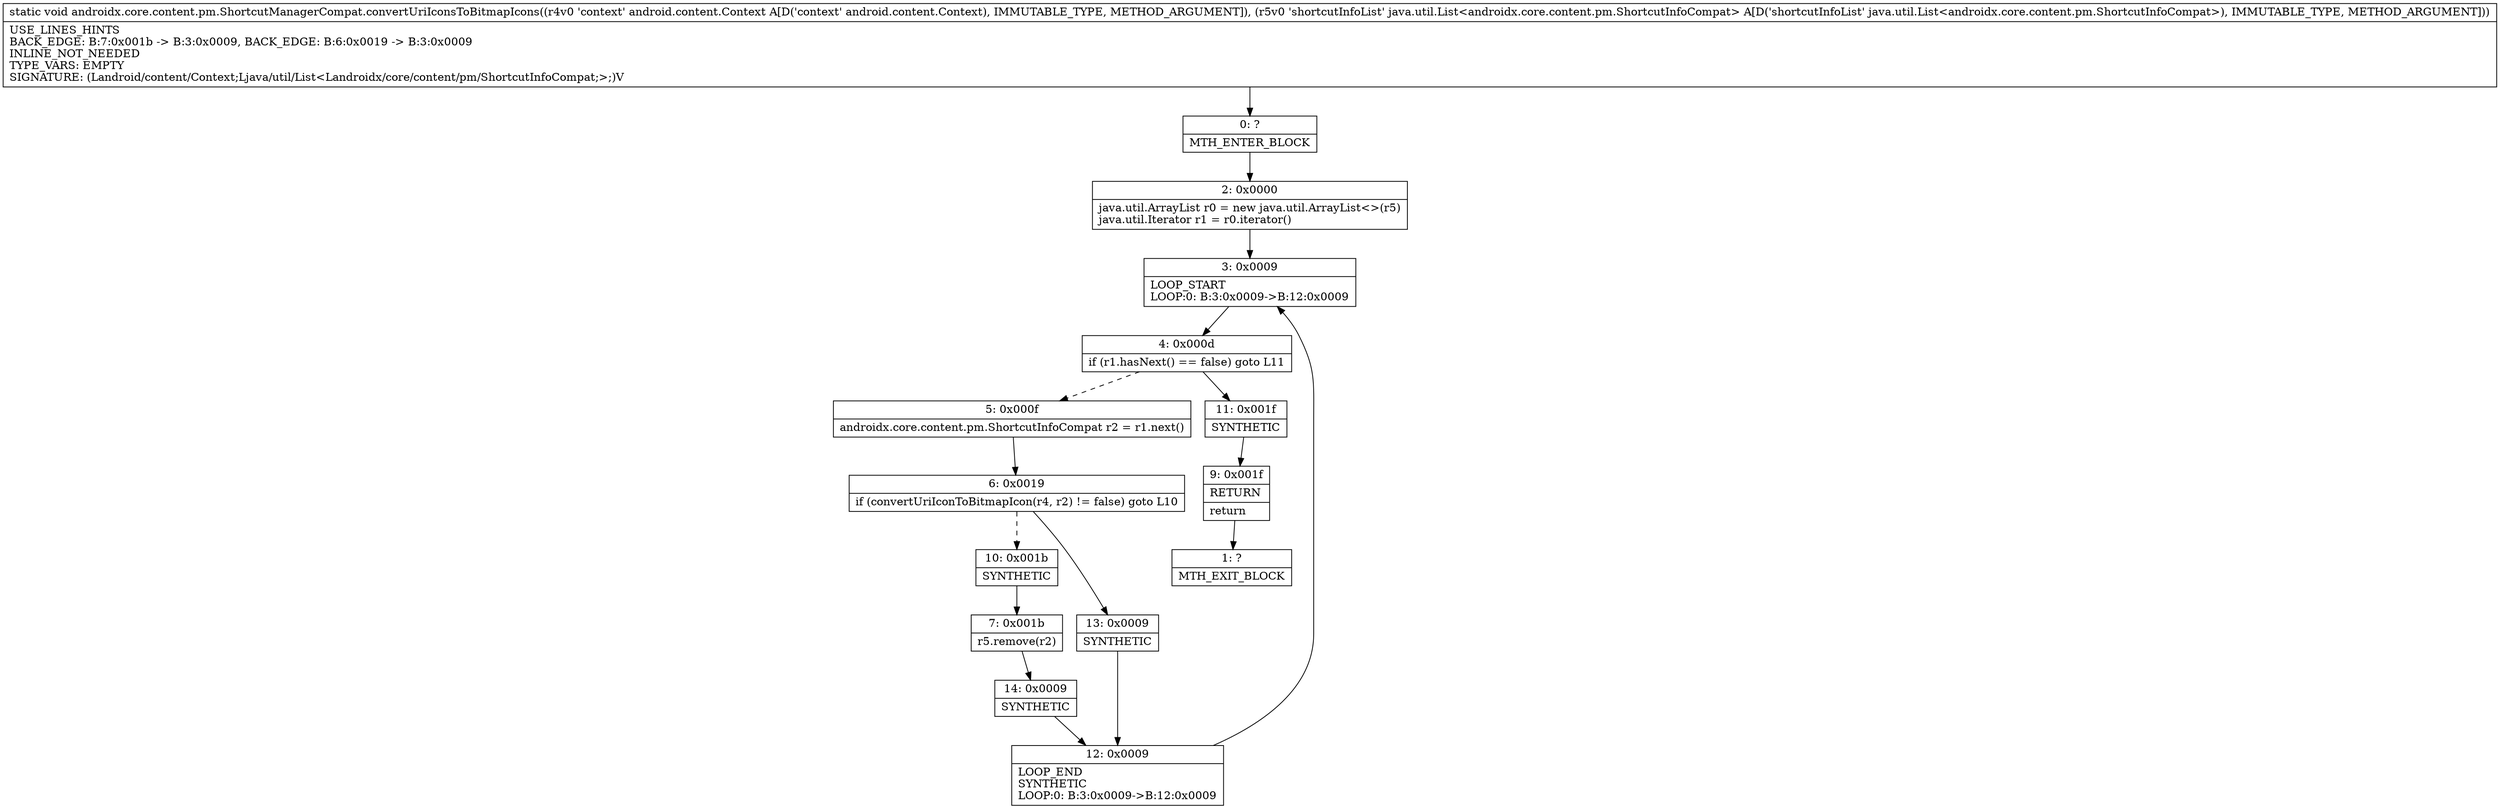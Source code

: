 digraph "CFG forandroidx.core.content.pm.ShortcutManagerCompat.convertUriIconsToBitmapIcons(Landroid\/content\/Context;Ljava\/util\/List;)V" {
Node_0 [shape=record,label="{0\:\ ?|MTH_ENTER_BLOCK\l}"];
Node_2 [shape=record,label="{2\:\ 0x0000|java.util.ArrayList r0 = new java.util.ArrayList\<\>(r5)\ljava.util.Iterator r1 = r0.iterator()\l}"];
Node_3 [shape=record,label="{3\:\ 0x0009|LOOP_START\lLOOP:0: B:3:0x0009\-\>B:12:0x0009\l}"];
Node_4 [shape=record,label="{4\:\ 0x000d|if (r1.hasNext() == false) goto L11\l}"];
Node_5 [shape=record,label="{5\:\ 0x000f|androidx.core.content.pm.ShortcutInfoCompat r2 = r1.next()\l}"];
Node_6 [shape=record,label="{6\:\ 0x0019|if (convertUriIconToBitmapIcon(r4, r2) != false) goto L10\l}"];
Node_10 [shape=record,label="{10\:\ 0x001b|SYNTHETIC\l}"];
Node_7 [shape=record,label="{7\:\ 0x001b|r5.remove(r2)\l}"];
Node_14 [shape=record,label="{14\:\ 0x0009|SYNTHETIC\l}"];
Node_12 [shape=record,label="{12\:\ 0x0009|LOOP_END\lSYNTHETIC\lLOOP:0: B:3:0x0009\-\>B:12:0x0009\l}"];
Node_13 [shape=record,label="{13\:\ 0x0009|SYNTHETIC\l}"];
Node_11 [shape=record,label="{11\:\ 0x001f|SYNTHETIC\l}"];
Node_9 [shape=record,label="{9\:\ 0x001f|RETURN\l|return\l}"];
Node_1 [shape=record,label="{1\:\ ?|MTH_EXIT_BLOCK\l}"];
MethodNode[shape=record,label="{static void androidx.core.content.pm.ShortcutManagerCompat.convertUriIconsToBitmapIcons((r4v0 'context' android.content.Context A[D('context' android.content.Context), IMMUTABLE_TYPE, METHOD_ARGUMENT]), (r5v0 'shortcutInfoList' java.util.List\<androidx.core.content.pm.ShortcutInfoCompat\> A[D('shortcutInfoList' java.util.List\<androidx.core.content.pm.ShortcutInfoCompat\>), IMMUTABLE_TYPE, METHOD_ARGUMENT]))  | USE_LINES_HINTS\lBACK_EDGE: B:7:0x001b \-\> B:3:0x0009, BACK_EDGE: B:6:0x0019 \-\> B:3:0x0009\lINLINE_NOT_NEEDED\lTYPE_VARS: EMPTY\lSIGNATURE: (Landroid\/content\/Context;Ljava\/util\/List\<Landroidx\/core\/content\/pm\/ShortcutInfoCompat;\>;)V\l}"];
MethodNode -> Node_0;Node_0 -> Node_2;
Node_2 -> Node_3;
Node_3 -> Node_4;
Node_4 -> Node_5[style=dashed];
Node_4 -> Node_11;
Node_5 -> Node_6;
Node_6 -> Node_10[style=dashed];
Node_6 -> Node_13;
Node_10 -> Node_7;
Node_7 -> Node_14;
Node_14 -> Node_12;
Node_12 -> Node_3;
Node_13 -> Node_12;
Node_11 -> Node_9;
Node_9 -> Node_1;
}

